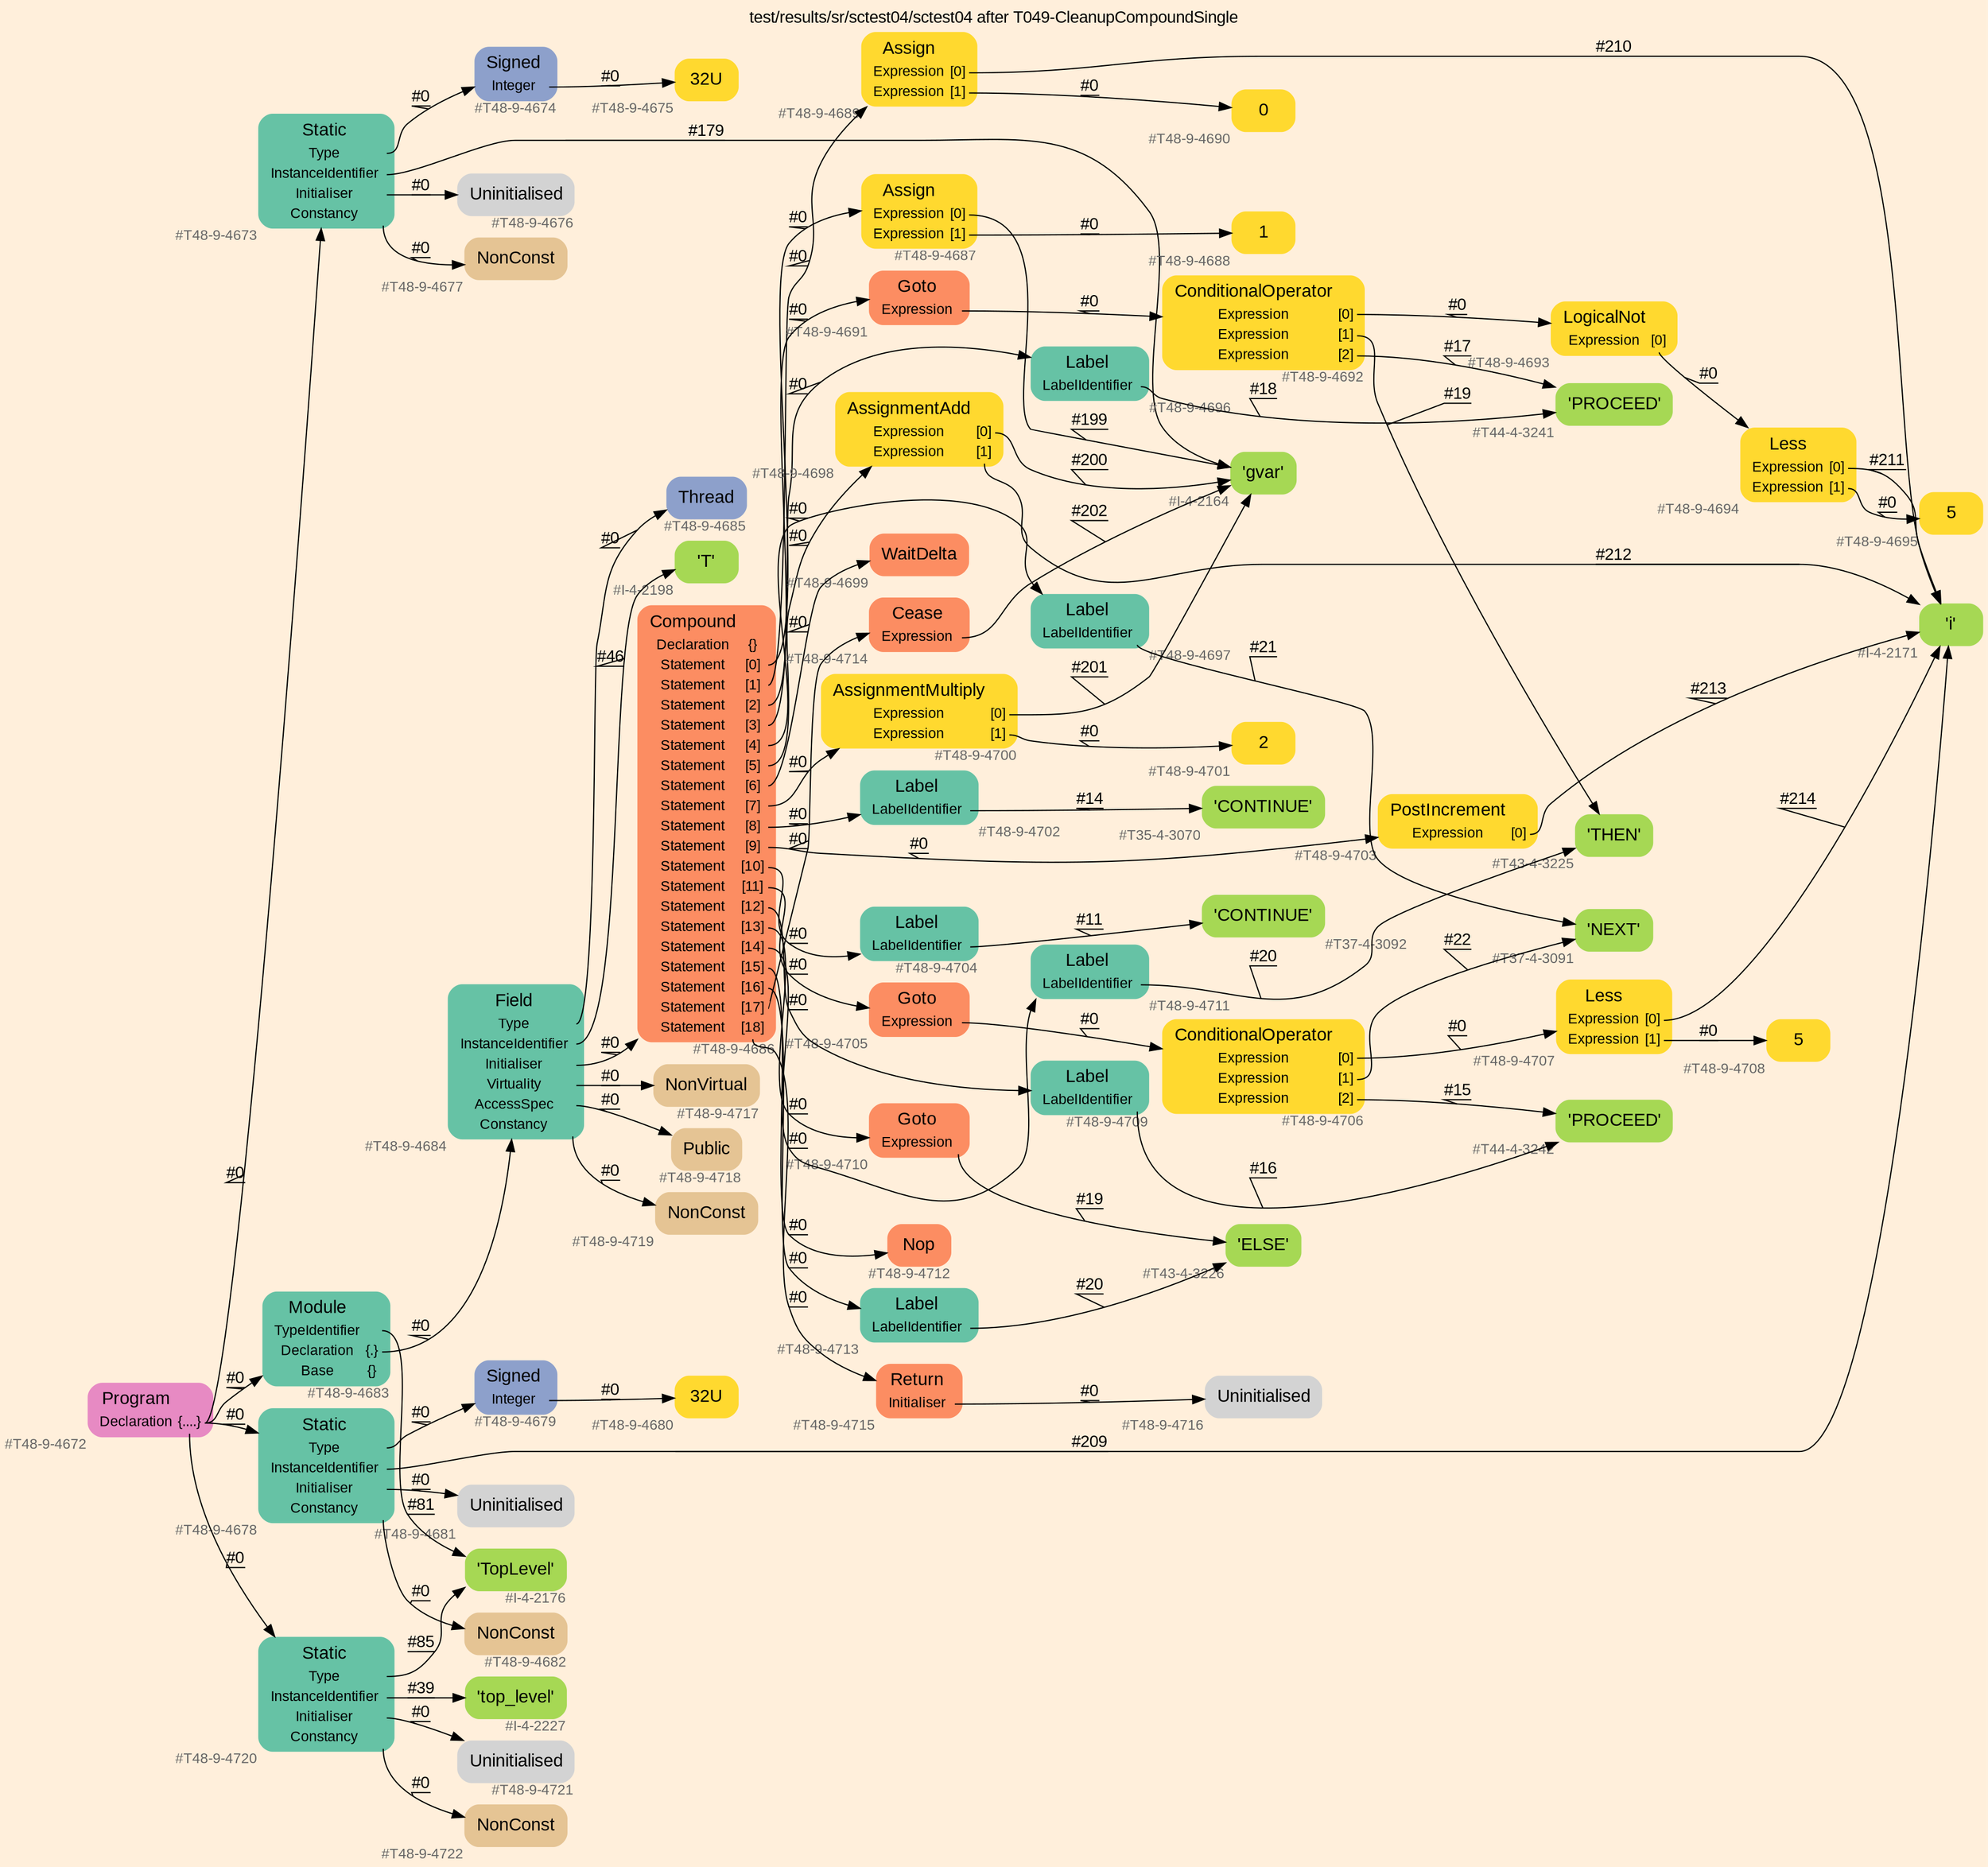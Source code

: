 digraph "test/results/sr/sctest04/sctest04 after T049-CleanupCompoundSingle" {
label = "test/results/sr/sctest04/sctest04 after T049-CleanupCompoundSingle"
labelloc = t
graph [
    rankdir = "LR"
    ranksep = 0.3
    bgcolor = antiquewhite1
    color = black
    fontcolor = black
    fontname = "Arial"
];
node [
    fontname = "Arial"
];
edge [
    fontname = "Arial"
];

// -------------------- node figure --------------------
// -------- block #T48-9-4672 ----------
"#T48-9-4672" [
    fillcolor = "/set28/4"
    xlabel = "#T48-9-4672"
    fontsize = "12"
    fontcolor = grey40
    shape = "plaintext"
    label = <<TABLE BORDER="0" CELLBORDER="0" CELLSPACING="0">
     <TR><TD><FONT COLOR="black" POINT-SIZE="15">Program</FONT></TD></TR>
     <TR><TD><FONT COLOR="black" POINT-SIZE="12">Declaration</FONT></TD><TD PORT="port0"><FONT COLOR="black" POINT-SIZE="12">{....}</FONT></TD></TR>
    </TABLE>>
    style = "rounded,filled"
];

// -------- block #T48-9-4673 ----------
"#T48-9-4673" [
    fillcolor = "/set28/1"
    xlabel = "#T48-9-4673"
    fontsize = "12"
    fontcolor = grey40
    shape = "plaintext"
    label = <<TABLE BORDER="0" CELLBORDER="0" CELLSPACING="0">
     <TR><TD><FONT COLOR="black" POINT-SIZE="15">Static</FONT></TD></TR>
     <TR><TD><FONT COLOR="black" POINT-SIZE="12">Type</FONT></TD><TD PORT="port0"></TD></TR>
     <TR><TD><FONT COLOR="black" POINT-SIZE="12">InstanceIdentifier</FONT></TD><TD PORT="port1"></TD></TR>
     <TR><TD><FONT COLOR="black" POINT-SIZE="12">Initialiser</FONT></TD><TD PORT="port2"></TD></TR>
     <TR><TD><FONT COLOR="black" POINT-SIZE="12">Constancy</FONT></TD><TD PORT="port3"></TD></TR>
    </TABLE>>
    style = "rounded,filled"
];

// -------- block #T48-9-4674 ----------
"#T48-9-4674" [
    fillcolor = "/set28/3"
    xlabel = "#T48-9-4674"
    fontsize = "12"
    fontcolor = grey40
    shape = "plaintext"
    label = <<TABLE BORDER="0" CELLBORDER="0" CELLSPACING="0">
     <TR><TD><FONT COLOR="black" POINT-SIZE="15">Signed</FONT></TD></TR>
     <TR><TD><FONT COLOR="black" POINT-SIZE="12">Integer</FONT></TD><TD PORT="port0"></TD></TR>
    </TABLE>>
    style = "rounded,filled"
];

// -------- block #T48-9-4675 ----------
"#T48-9-4675" [
    fillcolor = "/set28/6"
    xlabel = "#T48-9-4675"
    fontsize = "12"
    fontcolor = grey40
    shape = "plaintext"
    label = <<TABLE BORDER="0" CELLBORDER="0" CELLSPACING="0">
     <TR><TD><FONT COLOR="black" POINT-SIZE="15">32U</FONT></TD></TR>
    </TABLE>>
    style = "rounded,filled"
];

// -------- block #I-4-2164 ----------
"#I-4-2164" [
    fillcolor = "/set28/5"
    xlabel = "#I-4-2164"
    fontsize = "12"
    fontcolor = grey40
    shape = "plaintext"
    label = <<TABLE BORDER="0" CELLBORDER="0" CELLSPACING="0">
     <TR><TD><FONT COLOR="black" POINT-SIZE="15">'gvar'</FONT></TD></TR>
    </TABLE>>
    style = "rounded,filled"
];

// -------- block #T48-9-4676 ----------
"#T48-9-4676" [
    xlabel = "#T48-9-4676"
    fontsize = "12"
    fontcolor = grey40
    shape = "plaintext"
    label = <<TABLE BORDER="0" CELLBORDER="0" CELLSPACING="0">
     <TR><TD><FONT COLOR="black" POINT-SIZE="15">Uninitialised</FONT></TD></TR>
    </TABLE>>
    style = "rounded,filled"
];

// -------- block #T48-9-4677 ----------
"#T48-9-4677" [
    fillcolor = "/set28/7"
    xlabel = "#T48-9-4677"
    fontsize = "12"
    fontcolor = grey40
    shape = "plaintext"
    label = <<TABLE BORDER="0" CELLBORDER="0" CELLSPACING="0">
     <TR><TD><FONT COLOR="black" POINT-SIZE="15">NonConst</FONT></TD></TR>
    </TABLE>>
    style = "rounded,filled"
];

// -------- block #T48-9-4678 ----------
"#T48-9-4678" [
    fillcolor = "/set28/1"
    xlabel = "#T48-9-4678"
    fontsize = "12"
    fontcolor = grey40
    shape = "plaintext"
    label = <<TABLE BORDER="0" CELLBORDER="0" CELLSPACING="0">
     <TR><TD><FONT COLOR="black" POINT-SIZE="15">Static</FONT></TD></TR>
     <TR><TD><FONT COLOR="black" POINT-SIZE="12">Type</FONT></TD><TD PORT="port0"></TD></TR>
     <TR><TD><FONT COLOR="black" POINT-SIZE="12">InstanceIdentifier</FONT></TD><TD PORT="port1"></TD></TR>
     <TR><TD><FONT COLOR="black" POINT-SIZE="12">Initialiser</FONT></TD><TD PORT="port2"></TD></TR>
     <TR><TD><FONT COLOR="black" POINT-SIZE="12">Constancy</FONT></TD><TD PORT="port3"></TD></TR>
    </TABLE>>
    style = "rounded,filled"
];

// -------- block #T48-9-4679 ----------
"#T48-9-4679" [
    fillcolor = "/set28/3"
    xlabel = "#T48-9-4679"
    fontsize = "12"
    fontcolor = grey40
    shape = "plaintext"
    label = <<TABLE BORDER="0" CELLBORDER="0" CELLSPACING="0">
     <TR><TD><FONT COLOR="black" POINT-SIZE="15">Signed</FONT></TD></TR>
     <TR><TD><FONT COLOR="black" POINT-SIZE="12">Integer</FONT></TD><TD PORT="port0"></TD></TR>
    </TABLE>>
    style = "rounded,filled"
];

// -------- block #T48-9-4680 ----------
"#T48-9-4680" [
    fillcolor = "/set28/6"
    xlabel = "#T48-9-4680"
    fontsize = "12"
    fontcolor = grey40
    shape = "plaintext"
    label = <<TABLE BORDER="0" CELLBORDER="0" CELLSPACING="0">
     <TR><TD><FONT COLOR="black" POINT-SIZE="15">32U</FONT></TD></TR>
    </TABLE>>
    style = "rounded,filled"
];

// -------- block #I-4-2171 ----------
"#I-4-2171" [
    fillcolor = "/set28/5"
    xlabel = "#I-4-2171"
    fontsize = "12"
    fontcolor = grey40
    shape = "plaintext"
    label = <<TABLE BORDER="0" CELLBORDER="0" CELLSPACING="0">
     <TR><TD><FONT COLOR="black" POINT-SIZE="15">'i'</FONT></TD></TR>
    </TABLE>>
    style = "rounded,filled"
];

// -------- block #T48-9-4681 ----------
"#T48-9-4681" [
    xlabel = "#T48-9-4681"
    fontsize = "12"
    fontcolor = grey40
    shape = "plaintext"
    label = <<TABLE BORDER="0" CELLBORDER="0" CELLSPACING="0">
     <TR><TD><FONT COLOR="black" POINT-SIZE="15">Uninitialised</FONT></TD></TR>
    </TABLE>>
    style = "rounded,filled"
];

// -------- block #T48-9-4682 ----------
"#T48-9-4682" [
    fillcolor = "/set28/7"
    xlabel = "#T48-9-4682"
    fontsize = "12"
    fontcolor = grey40
    shape = "plaintext"
    label = <<TABLE BORDER="0" CELLBORDER="0" CELLSPACING="0">
     <TR><TD><FONT COLOR="black" POINT-SIZE="15">NonConst</FONT></TD></TR>
    </TABLE>>
    style = "rounded,filled"
];

// -------- block #T48-9-4683 ----------
"#T48-9-4683" [
    fillcolor = "/set28/1"
    xlabel = "#T48-9-4683"
    fontsize = "12"
    fontcolor = grey40
    shape = "plaintext"
    label = <<TABLE BORDER="0" CELLBORDER="0" CELLSPACING="0">
     <TR><TD><FONT COLOR="black" POINT-SIZE="15">Module</FONT></TD></TR>
     <TR><TD><FONT COLOR="black" POINT-SIZE="12">TypeIdentifier</FONT></TD><TD PORT="port0"></TD></TR>
     <TR><TD><FONT COLOR="black" POINT-SIZE="12">Declaration</FONT></TD><TD PORT="port1"><FONT COLOR="black" POINT-SIZE="12">{.}</FONT></TD></TR>
     <TR><TD><FONT COLOR="black" POINT-SIZE="12">Base</FONT></TD><TD PORT="port2"><FONT COLOR="black" POINT-SIZE="12">{}</FONT></TD></TR>
    </TABLE>>
    style = "rounded,filled"
];

// -------- block #I-4-2176 ----------
"#I-4-2176" [
    fillcolor = "/set28/5"
    xlabel = "#I-4-2176"
    fontsize = "12"
    fontcolor = grey40
    shape = "plaintext"
    label = <<TABLE BORDER="0" CELLBORDER="0" CELLSPACING="0">
     <TR><TD><FONT COLOR="black" POINT-SIZE="15">'TopLevel'</FONT></TD></TR>
    </TABLE>>
    style = "rounded,filled"
];

// -------- block #T48-9-4684 ----------
"#T48-9-4684" [
    fillcolor = "/set28/1"
    xlabel = "#T48-9-4684"
    fontsize = "12"
    fontcolor = grey40
    shape = "plaintext"
    label = <<TABLE BORDER="0" CELLBORDER="0" CELLSPACING="0">
     <TR><TD><FONT COLOR="black" POINT-SIZE="15">Field</FONT></TD></TR>
     <TR><TD><FONT COLOR="black" POINT-SIZE="12">Type</FONT></TD><TD PORT="port0"></TD></TR>
     <TR><TD><FONT COLOR="black" POINT-SIZE="12">InstanceIdentifier</FONT></TD><TD PORT="port1"></TD></TR>
     <TR><TD><FONT COLOR="black" POINT-SIZE="12">Initialiser</FONT></TD><TD PORT="port2"></TD></TR>
     <TR><TD><FONT COLOR="black" POINT-SIZE="12">Virtuality</FONT></TD><TD PORT="port3"></TD></TR>
     <TR><TD><FONT COLOR="black" POINT-SIZE="12">AccessSpec</FONT></TD><TD PORT="port4"></TD></TR>
     <TR><TD><FONT COLOR="black" POINT-SIZE="12">Constancy</FONT></TD><TD PORT="port5"></TD></TR>
    </TABLE>>
    style = "rounded,filled"
];

// -------- block #T48-9-4685 ----------
"#T48-9-4685" [
    fillcolor = "/set28/3"
    xlabel = "#T48-9-4685"
    fontsize = "12"
    fontcolor = grey40
    shape = "plaintext"
    label = <<TABLE BORDER="0" CELLBORDER="0" CELLSPACING="0">
     <TR><TD><FONT COLOR="black" POINT-SIZE="15">Thread</FONT></TD></TR>
    </TABLE>>
    style = "rounded,filled"
];

// -------- block #I-4-2198 ----------
"#I-4-2198" [
    fillcolor = "/set28/5"
    xlabel = "#I-4-2198"
    fontsize = "12"
    fontcolor = grey40
    shape = "plaintext"
    label = <<TABLE BORDER="0" CELLBORDER="0" CELLSPACING="0">
     <TR><TD><FONT COLOR="black" POINT-SIZE="15">'T'</FONT></TD></TR>
    </TABLE>>
    style = "rounded,filled"
];

// -------- block #T48-9-4686 ----------
"#T48-9-4686" [
    fillcolor = "/set28/2"
    xlabel = "#T48-9-4686"
    fontsize = "12"
    fontcolor = grey40
    shape = "plaintext"
    label = <<TABLE BORDER="0" CELLBORDER="0" CELLSPACING="0">
     <TR><TD><FONT COLOR="black" POINT-SIZE="15">Compound</FONT></TD></TR>
     <TR><TD><FONT COLOR="black" POINT-SIZE="12">Declaration</FONT></TD><TD PORT="port0"><FONT COLOR="black" POINT-SIZE="12">{}</FONT></TD></TR>
     <TR><TD><FONT COLOR="black" POINT-SIZE="12">Statement</FONT></TD><TD PORT="port1"><FONT COLOR="black" POINT-SIZE="12">[0]</FONT></TD></TR>
     <TR><TD><FONT COLOR="black" POINT-SIZE="12">Statement</FONT></TD><TD PORT="port2"><FONT COLOR="black" POINT-SIZE="12">[1]</FONT></TD></TR>
     <TR><TD><FONT COLOR="black" POINT-SIZE="12">Statement</FONT></TD><TD PORT="port3"><FONT COLOR="black" POINT-SIZE="12">[2]</FONT></TD></TR>
     <TR><TD><FONT COLOR="black" POINT-SIZE="12">Statement</FONT></TD><TD PORT="port4"><FONT COLOR="black" POINT-SIZE="12">[3]</FONT></TD></TR>
     <TR><TD><FONT COLOR="black" POINT-SIZE="12">Statement</FONT></TD><TD PORT="port5"><FONT COLOR="black" POINT-SIZE="12">[4]</FONT></TD></TR>
     <TR><TD><FONT COLOR="black" POINT-SIZE="12">Statement</FONT></TD><TD PORT="port6"><FONT COLOR="black" POINT-SIZE="12">[5]</FONT></TD></TR>
     <TR><TD><FONT COLOR="black" POINT-SIZE="12">Statement</FONT></TD><TD PORT="port7"><FONT COLOR="black" POINT-SIZE="12">[6]</FONT></TD></TR>
     <TR><TD><FONT COLOR="black" POINT-SIZE="12">Statement</FONT></TD><TD PORT="port8"><FONT COLOR="black" POINT-SIZE="12">[7]</FONT></TD></TR>
     <TR><TD><FONT COLOR="black" POINT-SIZE="12">Statement</FONT></TD><TD PORT="port9"><FONT COLOR="black" POINT-SIZE="12">[8]</FONT></TD></TR>
     <TR><TD><FONT COLOR="black" POINT-SIZE="12">Statement</FONT></TD><TD PORT="port10"><FONT COLOR="black" POINT-SIZE="12">[9]</FONT></TD></TR>
     <TR><TD><FONT COLOR="black" POINT-SIZE="12">Statement</FONT></TD><TD PORT="port11"><FONT COLOR="black" POINT-SIZE="12">[10]</FONT></TD></TR>
     <TR><TD><FONT COLOR="black" POINT-SIZE="12">Statement</FONT></TD><TD PORT="port12"><FONT COLOR="black" POINT-SIZE="12">[11]</FONT></TD></TR>
     <TR><TD><FONT COLOR="black" POINT-SIZE="12">Statement</FONT></TD><TD PORT="port13"><FONT COLOR="black" POINT-SIZE="12">[12]</FONT></TD></TR>
     <TR><TD><FONT COLOR="black" POINT-SIZE="12">Statement</FONT></TD><TD PORT="port14"><FONT COLOR="black" POINT-SIZE="12">[13]</FONT></TD></TR>
     <TR><TD><FONT COLOR="black" POINT-SIZE="12">Statement</FONT></TD><TD PORT="port15"><FONT COLOR="black" POINT-SIZE="12">[14]</FONT></TD></TR>
     <TR><TD><FONT COLOR="black" POINT-SIZE="12">Statement</FONT></TD><TD PORT="port16"><FONT COLOR="black" POINT-SIZE="12">[15]</FONT></TD></TR>
     <TR><TD><FONT COLOR="black" POINT-SIZE="12">Statement</FONT></TD><TD PORT="port17"><FONT COLOR="black" POINT-SIZE="12">[16]</FONT></TD></TR>
     <TR><TD><FONT COLOR="black" POINT-SIZE="12">Statement</FONT></TD><TD PORT="port18"><FONT COLOR="black" POINT-SIZE="12">[17]</FONT></TD></TR>
     <TR><TD><FONT COLOR="black" POINT-SIZE="12">Statement</FONT></TD><TD PORT="port19"><FONT COLOR="black" POINT-SIZE="12">[18]</FONT></TD></TR>
    </TABLE>>
    style = "rounded,filled"
];

// -------- block #T48-9-4687 ----------
"#T48-9-4687" [
    fillcolor = "/set28/6"
    xlabel = "#T48-9-4687"
    fontsize = "12"
    fontcolor = grey40
    shape = "plaintext"
    label = <<TABLE BORDER="0" CELLBORDER="0" CELLSPACING="0">
     <TR><TD><FONT COLOR="black" POINT-SIZE="15">Assign</FONT></TD></TR>
     <TR><TD><FONT COLOR="black" POINT-SIZE="12">Expression</FONT></TD><TD PORT="port0"><FONT COLOR="black" POINT-SIZE="12">[0]</FONT></TD></TR>
     <TR><TD><FONT COLOR="black" POINT-SIZE="12">Expression</FONT></TD><TD PORT="port1"><FONT COLOR="black" POINT-SIZE="12">[1]</FONT></TD></TR>
    </TABLE>>
    style = "rounded,filled"
];

// -------- block #T48-9-4688 ----------
"#T48-9-4688" [
    fillcolor = "/set28/6"
    xlabel = "#T48-9-4688"
    fontsize = "12"
    fontcolor = grey40
    shape = "plaintext"
    label = <<TABLE BORDER="0" CELLBORDER="0" CELLSPACING="0">
     <TR><TD><FONT COLOR="black" POINT-SIZE="15">1</FONT></TD></TR>
    </TABLE>>
    style = "rounded,filled"
];

// -------- block #T48-9-4689 ----------
"#T48-9-4689" [
    fillcolor = "/set28/6"
    xlabel = "#T48-9-4689"
    fontsize = "12"
    fontcolor = grey40
    shape = "plaintext"
    label = <<TABLE BORDER="0" CELLBORDER="0" CELLSPACING="0">
     <TR><TD><FONT COLOR="black" POINT-SIZE="15">Assign</FONT></TD></TR>
     <TR><TD><FONT COLOR="black" POINT-SIZE="12">Expression</FONT></TD><TD PORT="port0"><FONT COLOR="black" POINT-SIZE="12">[0]</FONT></TD></TR>
     <TR><TD><FONT COLOR="black" POINT-SIZE="12">Expression</FONT></TD><TD PORT="port1"><FONT COLOR="black" POINT-SIZE="12">[1]</FONT></TD></TR>
    </TABLE>>
    style = "rounded,filled"
];

// -------- block #T48-9-4690 ----------
"#T48-9-4690" [
    fillcolor = "/set28/6"
    xlabel = "#T48-9-4690"
    fontsize = "12"
    fontcolor = grey40
    shape = "plaintext"
    label = <<TABLE BORDER="0" CELLBORDER="0" CELLSPACING="0">
     <TR><TD><FONT COLOR="black" POINT-SIZE="15">0</FONT></TD></TR>
    </TABLE>>
    style = "rounded,filled"
];

// -------- block #T48-9-4691 ----------
"#T48-9-4691" [
    fillcolor = "/set28/2"
    xlabel = "#T48-9-4691"
    fontsize = "12"
    fontcolor = grey40
    shape = "plaintext"
    label = <<TABLE BORDER="0" CELLBORDER="0" CELLSPACING="0">
     <TR><TD><FONT COLOR="black" POINT-SIZE="15">Goto</FONT></TD></TR>
     <TR><TD><FONT COLOR="black" POINT-SIZE="12">Expression</FONT></TD><TD PORT="port0"></TD></TR>
    </TABLE>>
    style = "rounded,filled"
];

// -------- block #T48-9-4692 ----------
"#T48-9-4692" [
    fillcolor = "/set28/6"
    xlabel = "#T48-9-4692"
    fontsize = "12"
    fontcolor = grey40
    shape = "plaintext"
    label = <<TABLE BORDER="0" CELLBORDER="0" CELLSPACING="0">
     <TR><TD><FONT COLOR="black" POINT-SIZE="15">ConditionalOperator</FONT></TD></TR>
     <TR><TD><FONT COLOR="black" POINT-SIZE="12">Expression</FONT></TD><TD PORT="port0"><FONT COLOR="black" POINT-SIZE="12">[0]</FONT></TD></TR>
     <TR><TD><FONT COLOR="black" POINT-SIZE="12">Expression</FONT></TD><TD PORT="port1"><FONT COLOR="black" POINT-SIZE="12">[1]</FONT></TD></TR>
     <TR><TD><FONT COLOR="black" POINT-SIZE="12">Expression</FONT></TD><TD PORT="port2"><FONT COLOR="black" POINT-SIZE="12">[2]</FONT></TD></TR>
    </TABLE>>
    style = "rounded,filled"
];

// -------- block #T48-9-4693 ----------
"#T48-9-4693" [
    fillcolor = "/set28/6"
    xlabel = "#T48-9-4693"
    fontsize = "12"
    fontcolor = grey40
    shape = "plaintext"
    label = <<TABLE BORDER="0" CELLBORDER="0" CELLSPACING="0">
     <TR><TD><FONT COLOR="black" POINT-SIZE="15">LogicalNot</FONT></TD></TR>
     <TR><TD><FONT COLOR="black" POINT-SIZE="12">Expression</FONT></TD><TD PORT="port0"><FONT COLOR="black" POINT-SIZE="12">[0]</FONT></TD></TR>
    </TABLE>>
    style = "rounded,filled"
];

// -------- block #T48-9-4694 ----------
"#T48-9-4694" [
    fillcolor = "/set28/6"
    xlabel = "#T48-9-4694"
    fontsize = "12"
    fontcolor = grey40
    shape = "plaintext"
    label = <<TABLE BORDER="0" CELLBORDER="0" CELLSPACING="0">
     <TR><TD><FONT COLOR="black" POINT-SIZE="15">Less</FONT></TD></TR>
     <TR><TD><FONT COLOR="black" POINT-SIZE="12">Expression</FONT></TD><TD PORT="port0"><FONT COLOR="black" POINT-SIZE="12">[0]</FONT></TD></TR>
     <TR><TD><FONT COLOR="black" POINT-SIZE="12">Expression</FONT></TD><TD PORT="port1"><FONT COLOR="black" POINT-SIZE="12">[1]</FONT></TD></TR>
    </TABLE>>
    style = "rounded,filled"
];

// -------- block #T48-9-4695 ----------
"#T48-9-4695" [
    fillcolor = "/set28/6"
    xlabel = "#T48-9-4695"
    fontsize = "12"
    fontcolor = grey40
    shape = "plaintext"
    label = <<TABLE BORDER="0" CELLBORDER="0" CELLSPACING="0">
     <TR><TD><FONT COLOR="black" POINT-SIZE="15">5</FONT></TD></TR>
    </TABLE>>
    style = "rounded,filled"
];

// -------- block #T43-4-3225 ----------
"#T43-4-3225" [
    fillcolor = "/set28/5"
    xlabel = "#T43-4-3225"
    fontsize = "12"
    fontcolor = grey40
    shape = "plaintext"
    label = <<TABLE BORDER="0" CELLBORDER="0" CELLSPACING="0">
     <TR><TD><FONT COLOR="black" POINT-SIZE="15">'THEN'</FONT></TD></TR>
    </TABLE>>
    style = "rounded,filled"
];

// -------- block #T44-4-3241 ----------
"#T44-4-3241" [
    fillcolor = "/set28/5"
    xlabel = "#T44-4-3241"
    fontsize = "12"
    fontcolor = grey40
    shape = "plaintext"
    label = <<TABLE BORDER="0" CELLBORDER="0" CELLSPACING="0">
     <TR><TD><FONT COLOR="black" POINT-SIZE="15">'PROCEED'</FONT></TD></TR>
    </TABLE>>
    style = "rounded,filled"
];

// -------- block #T48-9-4696 ----------
"#T48-9-4696" [
    fillcolor = "/set28/1"
    xlabel = "#T48-9-4696"
    fontsize = "12"
    fontcolor = grey40
    shape = "plaintext"
    label = <<TABLE BORDER="0" CELLBORDER="0" CELLSPACING="0">
     <TR><TD><FONT COLOR="black" POINT-SIZE="15">Label</FONT></TD></TR>
     <TR><TD><FONT COLOR="black" POINT-SIZE="12">LabelIdentifier</FONT></TD><TD PORT="port0"></TD></TR>
    </TABLE>>
    style = "rounded,filled"
];

// -------- block #T48-9-4697 ----------
"#T48-9-4697" [
    fillcolor = "/set28/1"
    xlabel = "#T48-9-4697"
    fontsize = "12"
    fontcolor = grey40
    shape = "plaintext"
    label = <<TABLE BORDER="0" CELLBORDER="0" CELLSPACING="0">
     <TR><TD><FONT COLOR="black" POINT-SIZE="15">Label</FONT></TD></TR>
     <TR><TD><FONT COLOR="black" POINT-SIZE="12">LabelIdentifier</FONT></TD><TD PORT="port0"></TD></TR>
    </TABLE>>
    style = "rounded,filled"
];

// -------- block #T37-4-3091 ----------
"#T37-4-3091" [
    fillcolor = "/set28/5"
    xlabel = "#T37-4-3091"
    fontsize = "12"
    fontcolor = grey40
    shape = "plaintext"
    label = <<TABLE BORDER="0" CELLBORDER="0" CELLSPACING="0">
     <TR><TD><FONT COLOR="black" POINT-SIZE="15">'NEXT'</FONT></TD></TR>
    </TABLE>>
    style = "rounded,filled"
];

// -------- block #T48-9-4698 ----------
"#T48-9-4698" [
    fillcolor = "/set28/6"
    xlabel = "#T48-9-4698"
    fontsize = "12"
    fontcolor = grey40
    shape = "plaintext"
    label = <<TABLE BORDER="0" CELLBORDER="0" CELLSPACING="0">
     <TR><TD><FONT COLOR="black" POINT-SIZE="15">AssignmentAdd</FONT></TD></TR>
     <TR><TD><FONT COLOR="black" POINT-SIZE="12">Expression</FONT></TD><TD PORT="port0"><FONT COLOR="black" POINT-SIZE="12">[0]</FONT></TD></TR>
     <TR><TD><FONT COLOR="black" POINT-SIZE="12">Expression</FONT></TD><TD PORT="port1"><FONT COLOR="black" POINT-SIZE="12">[1]</FONT></TD></TR>
    </TABLE>>
    style = "rounded,filled"
];

// -------- block #T48-9-4699 ----------
"#T48-9-4699" [
    fillcolor = "/set28/2"
    xlabel = "#T48-9-4699"
    fontsize = "12"
    fontcolor = grey40
    shape = "plaintext"
    label = <<TABLE BORDER="0" CELLBORDER="0" CELLSPACING="0">
     <TR><TD><FONT COLOR="black" POINT-SIZE="15">WaitDelta</FONT></TD></TR>
    </TABLE>>
    style = "rounded,filled"
];

// -------- block #T48-9-4700 ----------
"#T48-9-4700" [
    fillcolor = "/set28/6"
    xlabel = "#T48-9-4700"
    fontsize = "12"
    fontcolor = grey40
    shape = "plaintext"
    label = <<TABLE BORDER="0" CELLBORDER="0" CELLSPACING="0">
     <TR><TD><FONT COLOR="black" POINT-SIZE="15">AssignmentMultiply</FONT></TD></TR>
     <TR><TD><FONT COLOR="black" POINT-SIZE="12">Expression</FONT></TD><TD PORT="port0"><FONT COLOR="black" POINT-SIZE="12">[0]</FONT></TD></TR>
     <TR><TD><FONT COLOR="black" POINT-SIZE="12">Expression</FONT></TD><TD PORT="port1"><FONT COLOR="black" POINT-SIZE="12">[1]</FONT></TD></TR>
    </TABLE>>
    style = "rounded,filled"
];

// -------- block #T48-9-4701 ----------
"#T48-9-4701" [
    fillcolor = "/set28/6"
    xlabel = "#T48-9-4701"
    fontsize = "12"
    fontcolor = grey40
    shape = "plaintext"
    label = <<TABLE BORDER="0" CELLBORDER="0" CELLSPACING="0">
     <TR><TD><FONT COLOR="black" POINT-SIZE="15">2</FONT></TD></TR>
    </TABLE>>
    style = "rounded,filled"
];

// -------- block #T48-9-4702 ----------
"#T48-9-4702" [
    fillcolor = "/set28/1"
    xlabel = "#T48-9-4702"
    fontsize = "12"
    fontcolor = grey40
    shape = "plaintext"
    label = <<TABLE BORDER="0" CELLBORDER="0" CELLSPACING="0">
     <TR><TD><FONT COLOR="black" POINT-SIZE="15">Label</FONT></TD></TR>
     <TR><TD><FONT COLOR="black" POINT-SIZE="12">LabelIdentifier</FONT></TD><TD PORT="port0"></TD></TR>
    </TABLE>>
    style = "rounded,filled"
];

// -------- block #T35-4-3070 ----------
"#T35-4-3070" [
    fillcolor = "/set28/5"
    xlabel = "#T35-4-3070"
    fontsize = "12"
    fontcolor = grey40
    shape = "plaintext"
    label = <<TABLE BORDER="0" CELLBORDER="0" CELLSPACING="0">
     <TR><TD><FONT COLOR="black" POINT-SIZE="15">'CONTINUE'</FONT></TD></TR>
    </TABLE>>
    style = "rounded,filled"
];

// -------- block #T48-9-4703 ----------
"#T48-9-4703" [
    fillcolor = "/set28/6"
    xlabel = "#T48-9-4703"
    fontsize = "12"
    fontcolor = grey40
    shape = "plaintext"
    label = <<TABLE BORDER="0" CELLBORDER="0" CELLSPACING="0">
     <TR><TD><FONT COLOR="black" POINT-SIZE="15">PostIncrement</FONT></TD></TR>
     <TR><TD><FONT COLOR="black" POINT-SIZE="12">Expression</FONT></TD><TD PORT="port0"><FONT COLOR="black" POINT-SIZE="12">[0]</FONT></TD></TR>
    </TABLE>>
    style = "rounded,filled"
];

// -------- block #T48-9-4704 ----------
"#T48-9-4704" [
    fillcolor = "/set28/1"
    xlabel = "#T48-9-4704"
    fontsize = "12"
    fontcolor = grey40
    shape = "plaintext"
    label = <<TABLE BORDER="0" CELLBORDER="0" CELLSPACING="0">
     <TR><TD><FONT COLOR="black" POINT-SIZE="15">Label</FONT></TD></TR>
     <TR><TD><FONT COLOR="black" POINT-SIZE="12">LabelIdentifier</FONT></TD><TD PORT="port0"></TD></TR>
    </TABLE>>
    style = "rounded,filled"
];

// -------- block #T37-4-3092 ----------
"#T37-4-3092" [
    fillcolor = "/set28/5"
    xlabel = "#T37-4-3092"
    fontsize = "12"
    fontcolor = grey40
    shape = "plaintext"
    label = <<TABLE BORDER="0" CELLBORDER="0" CELLSPACING="0">
     <TR><TD><FONT COLOR="black" POINT-SIZE="15">'CONTINUE'</FONT></TD></TR>
    </TABLE>>
    style = "rounded,filled"
];

// -------- block #T48-9-4705 ----------
"#T48-9-4705" [
    fillcolor = "/set28/2"
    xlabel = "#T48-9-4705"
    fontsize = "12"
    fontcolor = grey40
    shape = "plaintext"
    label = <<TABLE BORDER="0" CELLBORDER="0" CELLSPACING="0">
     <TR><TD><FONT COLOR="black" POINT-SIZE="15">Goto</FONT></TD></TR>
     <TR><TD><FONT COLOR="black" POINT-SIZE="12">Expression</FONT></TD><TD PORT="port0"></TD></TR>
    </TABLE>>
    style = "rounded,filled"
];

// -------- block #T48-9-4706 ----------
"#T48-9-4706" [
    fillcolor = "/set28/6"
    xlabel = "#T48-9-4706"
    fontsize = "12"
    fontcolor = grey40
    shape = "plaintext"
    label = <<TABLE BORDER="0" CELLBORDER="0" CELLSPACING="0">
     <TR><TD><FONT COLOR="black" POINT-SIZE="15">ConditionalOperator</FONT></TD></TR>
     <TR><TD><FONT COLOR="black" POINT-SIZE="12">Expression</FONT></TD><TD PORT="port0"><FONT COLOR="black" POINT-SIZE="12">[0]</FONT></TD></TR>
     <TR><TD><FONT COLOR="black" POINT-SIZE="12">Expression</FONT></TD><TD PORT="port1"><FONT COLOR="black" POINT-SIZE="12">[1]</FONT></TD></TR>
     <TR><TD><FONT COLOR="black" POINT-SIZE="12">Expression</FONT></TD><TD PORT="port2"><FONT COLOR="black" POINT-SIZE="12">[2]</FONT></TD></TR>
    </TABLE>>
    style = "rounded,filled"
];

// -------- block #T48-9-4707 ----------
"#T48-9-4707" [
    fillcolor = "/set28/6"
    xlabel = "#T48-9-4707"
    fontsize = "12"
    fontcolor = grey40
    shape = "plaintext"
    label = <<TABLE BORDER="0" CELLBORDER="0" CELLSPACING="0">
     <TR><TD><FONT COLOR="black" POINT-SIZE="15">Less</FONT></TD></TR>
     <TR><TD><FONT COLOR="black" POINT-SIZE="12">Expression</FONT></TD><TD PORT="port0"><FONT COLOR="black" POINT-SIZE="12">[0]</FONT></TD></TR>
     <TR><TD><FONT COLOR="black" POINT-SIZE="12">Expression</FONT></TD><TD PORT="port1"><FONT COLOR="black" POINT-SIZE="12">[1]</FONT></TD></TR>
    </TABLE>>
    style = "rounded,filled"
];

// -------- block #T48-9-4708 ----------
"#T48-9-4708" [
    fillcolor = "/set28/6"
    xlabel = "#T48-9-4708"
    fontsize = "12"
    fontcolor = grey40
    shape = "plaintext"
    label = <<TABLE BORDER="0" CELLBORDER="0" CELLSPACING="0">
     <TR><TD><FONT COLOR="black" POINT-SIZE="15">5</FONT></TD></TR>
    </TABLE>>
    style = "rounded,filled"
];

// -------- block #T44-4-3242 ----------
"#T44-4-3242" [
    fillcolor = "/set28/5"
    xlabel = "#T44-4-3242"
    fontsize = "12"
    fontcolor = grey40
    shape = "plaintext"
    label = <<TABLE BORDER="0" CELLBORDER="0" CELLSPACING="0">
     <TR><TD><FONT COLOR="black" POINT-SIZE="15">'PROCEED'</FONT></TD></TR>
    </TABLE>>
    style = "rounded,filled"
];

// -------- block #T48-9-4709 ----------
"#T48-9-4709" [
    fillcolor = "/set28/1"
    xlabel = "#T48-9-4709"
    fontsize = "12"
    fontcolor = grey40
    shape = "plaintext"
    label = <<TABLE BORDER="0" CELLBORDER="0" CELLSPACING="0">
     <TR><TD><FONT COLOR="black" POINT-SIZE="15">Label</FONT></TD></TR>
     <TR><TD><FONT COLOR="black" POINT-SIZE="12">LabelIdentifier</FONT></TD><TD PORT="port0"></TD></TR>
    </TABLE>>
    style = "rounded,filled"
];

// -------- block #T48-9-4710 ----------
"#T48-9-4710" [
    fillcolor = "/set28/2"
    xlabel = "#T48-9-4710"
    fontsize = "12"
    fontcolor = grey40
    shape = "plaintext"
    label = <<TABLE BORDER="0" CELLBORDER="0" CELLSPACING="0">
     <TR><TD><FONT COLOR="black" POINT-SIZE="15">Goto</FONT></TD></TR>
     <TR><TD><FONT COLOR="black" POINT-SIZE="12">Expression</FONT></TD><TD PORT="port0"></TD></TR>
    </TABLE>>
    style = "rounded,filled"
];

// -------- block #T43-4-3226 ----------
"#T43-4-3226" [
    fillcolor = "/set28/5"
    xlabel = "#T43-4-3226"
    fontsize = "12"
    fontcolor = grey40
    shape = "plaintext"
    label = <<TABLE BORDER="0" CELLBORDER="0" CELLSPACING="0">
     <TR><TD><FONT COLOR="black" POINT-SIZE="15">'ELSE'</FONT></TD></TR>
    </TABLE>>
    style = "rounded,filled"
];

// -------- block #T48-9-4711 ----------
"#T48-9-4711" [
    fillcolor = "/set28/1"
    xlabel = "#T48-9-4711"
    fontsize = "12"
    fontcolor = grey40
    shape = "plaintext"
    label = <<TABLE BORDER="0" CELLBORDER="0" CELLSPACING="0">
     <TR><TD><FONT COLOR="black" POINT-SIZE="15">Label</FONT></TD></TR>
     <TR><TD><FONT COLOR="black" POINT-SIZE="12">LabelIdentifier</FONT></TD><TD PORT="port0"></TD></TR>
    </TABLE>>
    style = "rounded,filled"
];

// -------- block #T48-9-4712 ----------
"#T48-9-4712" [
    fillcolor = "/set28/2"
    xlabel = "#T48-9-4712"
    fontsize = "12"
    fontcolor = grey40
    shape = "plaintext"
    label = <<TABLE BORDER="0" CELLBORDER="0" CELLSPACING="0">
     <TR><TD><FONT COLOR="black" POINT-SIZE="15">Nop</FONT></TD></TR>
    </TABLE>>
    style = "rounded,filled"
];

// -------- block #T48-9-4713 ----------
"#T48-9-4713" [
    fillcolor = "/set28/1"
    xlabel = "#T48-9-4713"
    fontsize = "12"
    fontcolor = grey40
    shape = "plaintext"
    label = <<TABLE BORDER="0" CELLBORDER="0" CELLSPACING="0">
     <TR><TD><FONT COLOR="black" POINT-SIZE="15">Label</FONT></TD></TR>
     <TR><TD><FONT COLOR="black" POINT-SIZE="12">LabelIdentifier</FONT></TD><TD PORT="port0"></TD></TR>
    </TABLE>>
    style = "rounded,filled"
];

// -------- block #T48-9-4714 ----------
"#T48-9-4714" [
    fillcolor = "/set28/2"
    xlabel = "#T48-9-4714"
    fontsize = "12"
    fontcolor = grey40
    shape = "plaintext"
    label = <<TABLE BORDER="0" CELLBORDER="0" CELLSPACING="0">
     <TR><TD><FONT COLOR="black" POINT-SIZE="15">Cease</FONT></TD></TR>
     <TR><TD><FONT COLOR="black" POINT-SIZE="12">Expression</FONT></TD><TD PORT="port0"></TD></TR>
    </TABLE>>
    style = "rounded,filled"
];

// -------- block #T48-9-4715 ----------
"#T48-9-4715" [
    fillcolor = "/set28/2"
    xlabel = "#T48-9-4715"
    fontsize = "12"
    fontcolor = grey40
    shape = "plaintext"
    label = <<TABLE BORDER="0" CELLBORDER="0" CELLSPACING="0">
     <TR><TD><FONT COLOR="black" POINT-SIZE="15">Return</FONT></TD></TR>
     <TR><TD><FONT COLOR="black" POINT-SIZE="12">Initialiser</FONT></TD><TD PORT="port0"></TD></TR>
    </TABLE>>
    style = "rounded,filled"
];

// -------- block #T48-9-4716 ----------
"#T48-9-4716" [
    xlabel = "#T48-9-4716"
    fontsize = "12"
    fontcolor = grey40
    shape = "plaintext"
    label = <<TABLE BORDER="0" CELLBORDER="0" CELLSPACING="0">
     <TR><TD><FONT COLOR="black" POINT-SIZE="15">Uninitialised</FONT></TD></TR>
    </TABLE>>
    style = "rounded,filled"
];

// -------- block #T48-9-4717 ----------
"#T48-9-4717" [
    fillcolor = "/set28/7"
    xlabel = "#T48-9-4717"
    fontsize = "12"
    fontcolor = grey40
    shape = "plaintext"
    label = <<TABLE BORDER="0" CELLBORDER="0" CELLSPACING="0">
     <TR><TD><FONT COLOR="black" POINT-SIZE="15">NonVirtual</FONT></TD></TR>
    </TABLE>>
    style = "rounded,filled"
];

// -------- block #T48-9-4718 ----------
"#T48-9-4718" [
    fillcolor = "/set28/7"
    xlabel = "#T48-9-4718"
    fontsize = "12"
    fontcolor = grey40
    shape = "plaintext"
    label = <<TABLE BORDER="0" CELLBORDER="0" CELLSPACING="0">
     <TR><TD><FONT COLOR="black" POINT-SIZE="15">Public</FONT></TD></TR>
    </TABLE>>
    style = "rounded,filled"
];

// -------- block #T48-9-4719 ----------
"#T48-9-4719" [
    fillcolor = "/set28/7"
    xlabel = "#T48-9-4719"
    fontsize = "12"
    fontcolor = grey40
    shape = "plaintext"
    label = <<TABLE BORDER="0" CELLBORDER="0" CELLSPACING="0">
     <TR><TD><FONT COLOR="black" POINT-SIZE="15">NonConst</FONT></TD></TR>
    </TABLE>>
    style = "rounded,filled"
];

// -------- block #T48-9-4720 ----------
"#T48-9-4720" [
    fillcolor = "/set28/1"
    xlabel = "#T48-9-4720"
    fontsize = "12"
    fontcolor = grey40
    shape = "plaintext"
    label = <<TABLE BORDER="0" CELLBORDER="0" CELLSPACING="0">
     <TR><TD><FONT COLOR="black" POINT-SIZE="15">Static</FONT></TD></TR>
     <TR><TD><FONT COLOR="black" POINT-SIZE="12">Type</FONT></TD><TD PORT="port0"></TD></TR>
     <TR><TD><FONT COLOR="black" POINT-SIZE="12">InstanceIdentifier</FONT></TD><TD PORT="port1"></TD></TR>
     <TR><TD><FONT COLOR="black" POINT-SIZE="12">Initialiser</FONT></TD><TD PORT="port2"></TD></TR>
     <TR><TD><FONT COLOR="black" POINT-SIZE="12">Constancy</FONT></TD><TD PORT="port3"></TD></TR>
    </TABLE>>
    style = "rounded,filled"
];

// -------- block #I-4-2227 ----------
"#I-4-2227" [
    fillcolor = "/set28/5"
    xlabel = "#I-4-2227"
    fontsize = "12"
    fontcolor = grey40
    shape = "plaintext"
    label = <<TABLE BORDER="0" CELLBORDER="0" CELLSPACING="0">
     <TR><TD><FONT COLOR="black" POINT-SIZE="15">'top_level'</FONT></TD></TR>
    </TABLE>>
    style = "rounded,filled"
];

// -------- block #T48-9-4721 ----------
"#T48-9-4721" [
    xlabel = "#T48-9-4721"
    fontsize = "12"
    fontcolor = grey40
    shape = "plaintext"
    label = <<TABLE BORDER="0" CELLBORDER="0" CELLSPACING="0">
     <TR><TD><FONT COLOR="black" POINT-SIZE="15">Uninitialised</FONT></TD></TR>
    </TABLE>>
    style = "rounded,filled"
];

// -------- block #T48-9-4722 ----------
"#T48-9-4722" [
    fillcolor = "/set28/7"
    xlabel = "#T48-9-4722"
    fontsize = "12"
    fontcolor = grey40
    shape = "plaintext"
    label = <<TABLE BORDER="0" CELLBORDER="0" CELLSPACING="0">
     <TR><TD><FONT COLOR="black" POINT-SIZE="15">NonConst</FONT></TD></TR>
    </TABLE>>
    style = "rounded,filled"
];

"#T48-9-4672":port0 -> "#T48-9-4673" [
    label = "#0"
    decorate = true
    color = black
    fontcolor = black
];

"#T48-9-4672":port0 -> "#T48-9-4678" [
    label = "#0"
    decorate = true
    color = black
    fontcolor = black
];

"#T48-9-4672":port0 -> "#T48-9-4683" [
    label = "#0"
    decorate = true
    color = black
    fontcolor = black
];

"#T48-9-4672":port0 -> "#T48-9-4720" [
    label = "#0"
    decorate = true
    color = black
    fontcolor = black
];

"#T48-9-4673":port0 -> "#T48-9-4674" [
    label = "#0"
    decorate = true
    color = black
    fontcolor = black
];

"#T48-9-4673":port1 -> "#I-4-2164" [
    label = "#179"
    decorate = true
    color = black
    fontcolor = black
];

"#T48-9-4673":port2 -> "#T48-9-4676" [
    label = "#0"
    decorate = true
    color = black
    fontcolor = black
];

"#T48-9-4673":port3 -> "#T48-9-4677" [
    label = "#0"
    decorate = true
    color = black
    fontcolor = black
];

"#T48-9-4674":port0 -> "#T48-9-4675" [
    label = "#0"
    decorate = true
    color = black
    fontcolor = black
];

"#T48-9-4678":port0 -> "#T48-9-4679" [
    label = "#0"
    decorate = true
    color = black
    fontcolor = black
];

"#T48-9-4678":port1 -> "#I-4-2171" [
    label = "#209"
    decorate = true
    color = black
    fontcolor = black
];

"#T48-9-4678":port2 -> "#T48-9-4681" [
    label = "#0"
    decorate = true
    color = black
    fontcolor = black
];

"#T48-9-4678":port3 -> "#T48-9-4682" [
    label = "#0"
    decorate = true
    color = black
    fontcolor = black
];

"#T48-9-4679":port0 -> "#T48-9-4680" [
    label = "#0"
    decorate = true
    color = black
    fontcolor = black
];

"#T48-9-4683":port0 -> "#I-4-2176" [
    label = "#81"
    decorate = true
    color = black
    fontcolor = black
];

"#T48-9-4683":port1 -> "#T48-9-4684" [
    label = "#0"
    decorate = true
    color = black
    fontcolor = black
];

"#T48-9-4684":port0 -> "#T48-9-4685" [
    label = "#0"
    decorate = true
    color = black
    fontcolor = black
];

"#T48-9-4684":port1 -> "#I-4-2198" [
    label = "#46"
    decorate = true
    color = black
    fontcolor = black
];

"#T48-9-4684":port2 -> "#T48-9-4686" [
    label = "#0"
    decorate = true
    color = black
    fontcolor = black
];

"#T48-9-4684":port3 -> "#T48-9-4717" [
    label = "#0"
    decorate = true
    color = black
    fontcolor = black
];

"#T48-9-4684":port4 -> "#T48-9-4718" [
    label = "#0"
    decorate = true
    color = black
    fontcolor = black
];

"#T48-9-4684":port5 -> "#T48-9-4719" [
    label = "#0"
    decorate = true
    color = black
    fontcolor = black
];

"#T48-9-4686":port1 -> "#T48-9-4687" [
    label = "#0"
    decorate = true
    color = black
    fontcolor = black
];

"#T48-9-4686":port2 -> "#T48-9-4689" [
    label = "#0"
    decorate = true
    color = black
    fontcolor = black
];

"#T48-9-4686":port3 -> "#T48-9-4691" [
    label = "#0"
    decorate = true
    color = black
    fontcolor = black
];

"#T48-9-4686":port4 -> "#T48-9-4696" [
    label = "#0"
    decorate = true
    color = black
    fontcolor = black
];

"#T48-9-4686":port5 -> "#T48-9-4697" [
    label = "#0"
    decorate = true
    color = black
    fontcolor = black
];

"#T48-9-4686":port6 -> "#T48-9-4698" [
    label = "#0"
    decorate = true
    color = black
    fontcolor = black
];

"#T48-9-4686":port7 -> "#T48-9-4699" [
    label = "#0"
    decorate = true
    color = black
    fontcolor = black
];

"#T48-9-4686":port8 -> "#T48-9-4700" [
    label = "#0"
    decorate = true
    color = black
    fontcolor = black
];

"#T48-9-4686":port9 -> "#T48-9-4702" [
    label = "#0"
    decorate = true
    color = black
    fontcolor = black
];

"#T48-9-4686":port10 -> "#T48-9-4703" [
    label = "#0"
    decorate = true
    color = black
    fontcolor = black
];

"#T48-9-4686":port11 -> "#T48-9-4704" [
    label = "#0"
    decorate = true
    color = black
    fontcolor = black
];

"#T48-9-4686":port12 -> "#T48-9-4705" [
    label = "#0"
    decorate = true
    color = black
    fontcolor = black
];

"#T48-9-4686":port13 -> "#T48-9-4709" [
    label = "#0"
    decorate = true
    color = black
    fontcolor = black
];

"#T48-9-4686":port14 -> "#T48-9-4710" [
    label = "#0"
    decorate = true
    color = black
    fontcolor = black
];

"#T48-9-4686":port15 -> "#T48-9-4711" [
    label = "#0"
    decorate = true
    color = black
    fontcolor = black
];

"#T48-9-4686":port16 -> "#T48-9-4712" [
    label = "#0"
    decorate = true
    color = black
    fontcolor = black
];

"#T48-9-4686":port17 -> "#T48-9-4713" [
    label = "#0"
    decorate = true
    color = black
    fontcolor = black
];

"#T48-9-4686":port18 -> "#T48-9-4714" [
    label = "#0"
    decorate = true
    color = black
    fontcolor = black
];

"#T48-9-4686":port19 -> "#T48-9-4715" [
    label = "#0"
    decorate = true
    color = black
    fontcolor = black
];

"#T48-9-4687":port0 -> "#I-4-2164" [
    label = "#199"
    decorate = true
    color = black
    fontcolor = black
];

"#T48-9-4687":port1 -> "#T48-9-4688" [
    label = "#0"
    decorate = true
    color = black
    fontcolor = black
];

"#T48-9-4689":port0 -> "#I-4-2171" [
    label = "#210"
    decorate = true
    color = black
    fontcolor = black
];

"#T48-9-4689":port1 -> "#T48-9-4690" [
    label = "#0"
    decorate = true
    color = black
    fontcolor = black
];

"#T48-9-4691":port0 -> "#T48-9-4692" [
    label = "#0"
    decorate = true
    color = black
    fontcolor = black
];

"#T48-9-4692":port0 -> "#T48-9-4693" [
    label = "#0"
    decorate = true
    color = black
    fontcolor = black
];

"#T48-9-4692":port1 -> "#T43-4-3225" [
    label = "#19"
    decorate = true
    color = black
    fontcolor = black
];

"#T48-9-4692":port2 -> "#T44-4-3241" [
    label = "#17"
    decorate = true
    color = black
    fontcolor = black
];

"#T48-9-4693":port0 -> "#T48-9-4694" [
    label = "#0"
    decorate = true
    color = black
    fontcolor = black
];

"#T48-9-4694":port0 -> "#I-4-2171" [
    label = "#211"
    decorate = true
    color = black
    fontcolor = black
];

"#T48-9-4694":port1 -> "#T48-9-4695" [
    label = "#0"
    decorate = true
    color = black
    fontcolor = black
];

"#T48-9-4696":port0 -> "#T44-4-3241" [
    label = "#18"
    decorate = true
    color = black
    fontcolor = black
];

"#T48-9-4697":port0 -> "#T37-4-3091" [
    label = "#21"
    decorate = true
    color = black
    fontcolor = black
];

"#T48-9-4698":port0 -> "#I-4-2164" [
    label = "#200"
    decorate = true
    color = black
    fontcolor = black
];

"#T48-9-4698":port1 -> "#I-4-2171" [
    label = "#212"
    decorate = true
    color = black
    fontcolor = black
];

"#T48-9-4700":port0 -> "#I-4-2164" [
    label = "#201"
    decorate = true
    color = black
    fontcolor = black
];

"#T48-9-4700":port1 -> "#T48-9-4701" [
    label = "#0"
    decorate = true
    color = black
    fontcolor = black
];

"#T48-9-4702":port0 -> "#T35-4-3070" [
    label = "#14"
    decorate = true
    color = black
    fontcolor = black
];

"#T48-9-4703":port0 -> "#I-4-2171" [
    label = "#213"
    decorate = true
    color = black
    fontcolor = black
];

"#T48-9-4704":port0 -> "#T37-4-3092" [
    label = "#11"
    decorate = true
    color = black
    fontcolor = black
];

"#T48-9-4705":port0 -> "#T48-9-4706" [
    label = "#0"
    decorate = true
    color = black
    fontcolor = black
];

"#T48-9-4706":port0 -> "#T48-9-4707" [
    label = "#0"
    decorate = true
    color = black
    fontcolor = black
];

"#T48-9-4706":port1 -> "#T37-4-3091" [
    label = "#22"
    decorate = true
    color = black
    fontcolor = black
];

"#T48-9-4706":port2 -> "#T44-4-3242" [
    label = "#15"
    decorate = true
    color = black
    fontcolor = black
];

"#T48-9-4707":port0 -> "#I-4-2171" [
    label = "#214"
    decorate = true
    color = black
    fontcolor = black
];

"#T48-9-4707":port1 -> "#T48-9-4708" [
    label = "#0"
    decorate = true
    color = black
    fontcolor = black
];

"#T48-9-4709":port0 -> "#T44-4-3242" [
    label = "#16"
    decorate = true
    color = black
    fontcolor = black
];

"#T48-9-4710":port0 -> "#T43-4-3226" [
    label = "#19"
    decorate = true
    color = black
    fontcolor = black
];

"#T48-9-4711":port0 -> "#T43-4-3225" [
    label = "#20"
    decorate = true
    color = black
    fontcolor = black
];

"#T48-9-4713":port0 -> "#T43-4-3226" [
    label = "#20"
    decorate = true
    color = black
    fontcolor = black
];

"#T48-9-4714":port0 -> "#I-4-2164" [
    label = "#202"
    decorate = true
    color = black
    fontcolor = black
];

"#T48-9-4715":port0 -> "#T48-9-4716" [
    label = "#0"
    decorate = true
    color = black
    fontcolor = black
];

"#T48-9-4720":port0 -> "#I-4-2176" [
    label = "#85"
    decorate = true
    color = black
    fontcolor = black
];

"#T48-9-4720":port1 -> "#I-4-2227" [
    label = "#39"
    decorate = true
    color = black
    fontcolor = black
];

"#T48-9-4720":port2 -> "#T48-9-4721" [
    label = "#0"
    decorate = true
    color = black
    fontcolor = black
];

"#T48-9-4720":port3 -> "#T48-9-4722" [
    label = "#0"
    decorate = true
    color = black
    fontcolor = black
];


}
